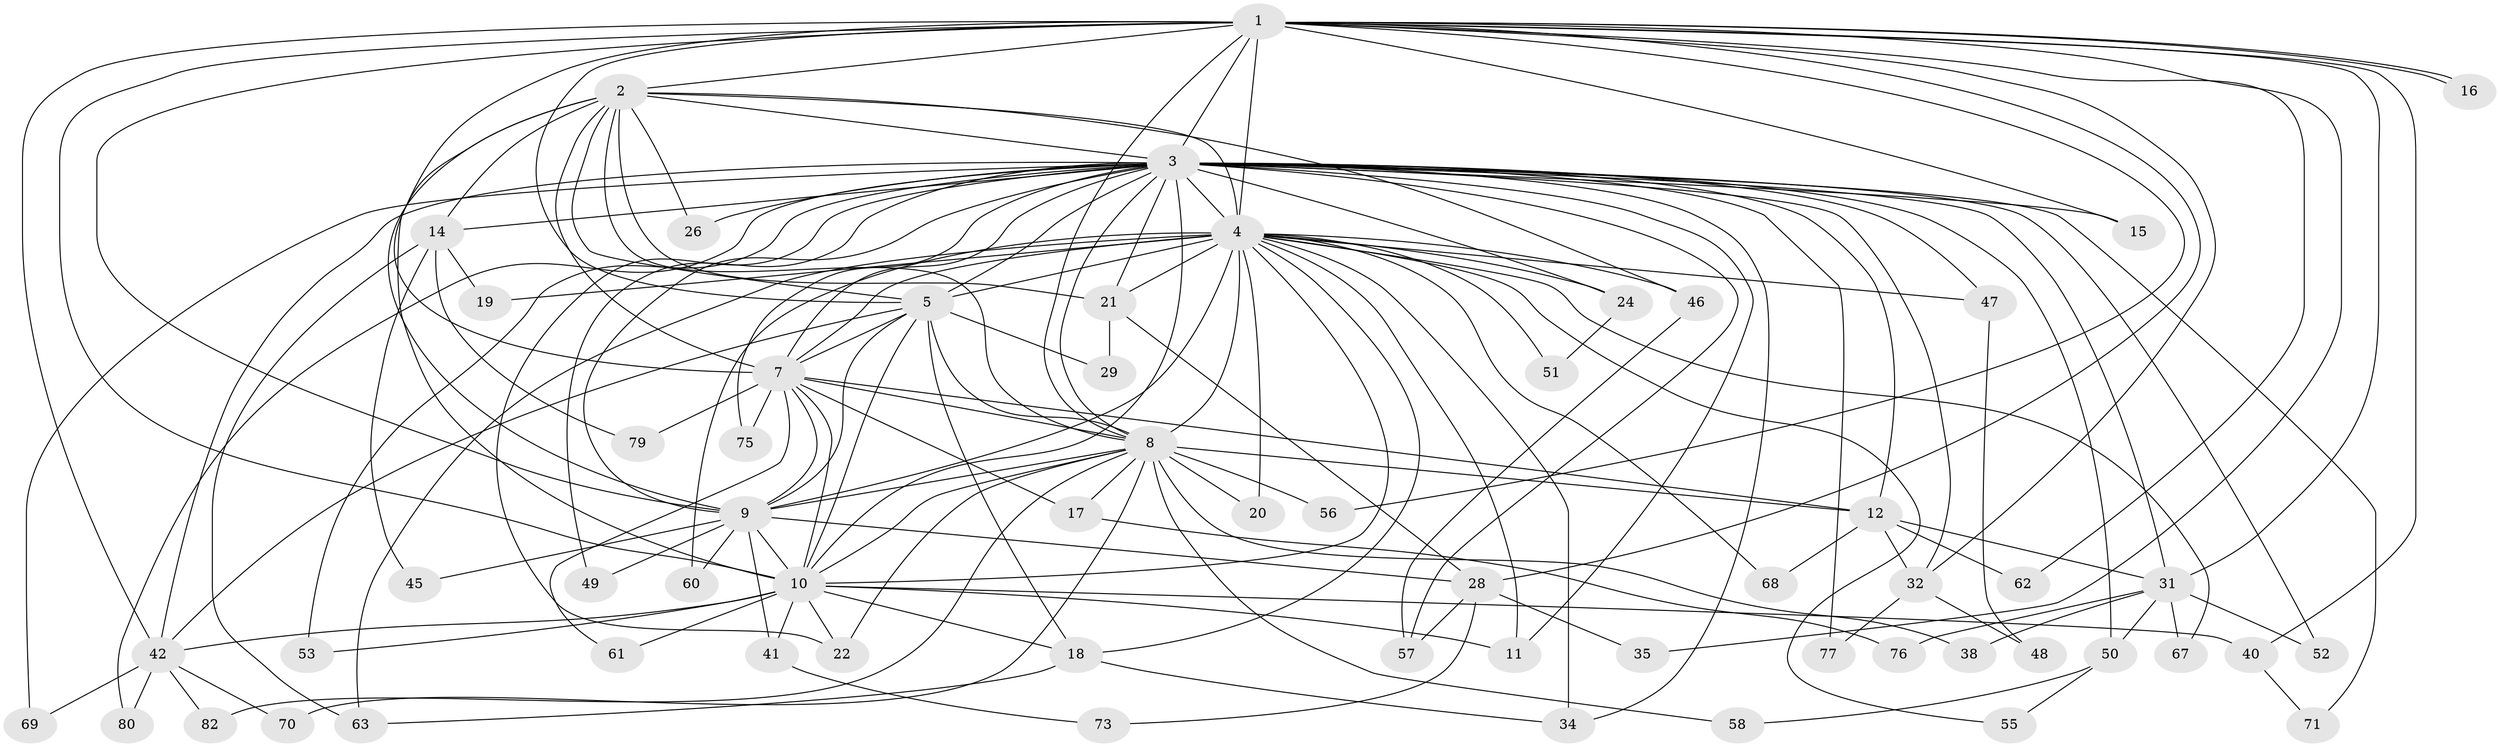 // Generated by graph-tools (version 1.1) at 2025/51/02/27/25 19:51:46]
// undirected, 61 vertices, 153 edges
graph export_dot {
graph [start="1"]
  node [color=gray90,style=filled];
  1 [super="+13"];
  2 [super="+66"];
  3 [super="+64"];
  4 [super="+6"];
  5 [super="+37"];
  7 [super="+33"];
  8 [super="+59"];
  9 [super="+54"];
  10 [super="+43"];
  11 [super="+27"];
  12 [super="+30"];
  14 [super="+23"];
  15;
  16;
  17;
  18 [super="+72"];
  19;
  20;
  21 [super="+25"];
  22 [super="+74"];
  24;
  26;
  28 [super="+39"];
  29;
  31 [super="+65"];
  32 [super="+44"];
  34 [super="+36"];
  35;
  38;
  40;
  41;
  42 [super="+78"];
  45;
  46 [super="+83"];
  47;
  48;
  49;
  50;
  51;
  52;
  53;
  55;
  56;
  57;
  58;
  60;
  61;
  62;
  63 [super="+81"];
  67;
  68;
  69;
  70;
  71;
  73;
  75;
  76;
  77;
  79;
  80;
  82;
  1 -- 2;
  1 -- 3 [weight=2];
  1 -- 4 [weight=2];
  1 -- 5;
  1 -- 7 [weight=2];
  1 -- 8;
  1 -- 9 [weight=2];
  1 -- 10 [weight=2];
  1 -- 15;
  1 -- 16;
  1 -- 16;
  1 -- 31;
  1 -- 32;
  1 -- 35;
  1 -- 40;
  1 -- 56;
  1 -- 62;
  1 -- 42;
  1 -- 28;
  2 -- 3;
  2 -- 4 [weight=2];
  2 -- 5;
  2 -- 7;
  2 -- 8;
  2 -- 9;
  2 -- 10 [weight=2];
  2 -- 14;
  2 -- 21;
  2 -- 26;
  2 -- 46;
  3 -- 4 [weight=2];
  3 -- 5;
  3 -- 7;
  3 -- 8;
  3 -- 9;
  3 -- 10;
  3 -- 11;
  3 -- 12;
  3 -- 14;
  3 -- 15;
  3 -- 21;
  3 -- 22;
  3 -- 24;
  3 -- 26;
  3 -- 32;
  3 -- 34;
  3 -- 42;
  3 -- 47;
  3 -- 49;
  3 -- 50;
  3 -- 52;
  3 -- 53;
  3 -- 57;
  3 -- 69;
  3 -- 71;
  3 -- 77;
  3 -- 80;
  3 -- 31;
  3 -- 75;
  4 -- 5 [weight=3];
  4 -- 7 [weight=2];
  4 -- 8 [weight=2];
  4 -- 9 [weight=2];
  4 -- 10 [weight=2];
  4 -- 34;
  4 -- 51;
  4 -- 55;
  4 -- 60;
  4 -- 63;
  4 -- 67;
  4 -- 68;
  4 -- 11;
  4 -- 19;
  4 -- 20;
  4 -- 24;
  4 -- 46;
  4 -- 47;
  4 -- 18;
  4 -- 21;
  5 -- 7;
  5 -- 8 [weight=2];
  5 -- 9;
  5 -- 10;
  5 -- 18;
  5 -- 29;
  5 -- 42;
  7 -- 8;
  7 -- 9;
  7 -- 10;
  7 -- 12;
  7 -- 17;
  7 -- 61;
  7 -- 79;
  7 -- 75;
  8 -- 9;
  8 -- 10;
  8 -- 17;
  8 -- 20;
  8 -- 22;
  8 -- 38;
  8 -- 56;
  8 -- 58;
  8 -- 70;
  8 -- 82;
  8 -- 12;
  9 -- 10;
  9 -- 28;
  9 -- 41;
  9 -- 45;
  9 -- 49;
  9 -- 60;
  10 -- 18;
  10 -- 40;
  10 -- 41;
  10 -- 61;
  10 -- 53;
  10 -- 42;
  10 -- 22;
  10 -- 11;
  12 -- 31;
  12 -- 68;
  12 -- 62;
  12 -- 32;
  14 -- 19 [weight=2];
  14 -- 79;
  14 -- 45;
  14 -- 63;
  17 -- 76;
  18 -- 34;
  18 -- 63;
  21 -- 28;
  21 -- 29;
  24 -- 51;
  28 -- 35;
  28 -- 57;
  28 -- 73;
  31 -- 38;
  31 -- 50;
  31 -- 52;
  31 -- 67;
  31 -- 76;
  32 -- 48;
  32 -- 77;
  40 -- 71;
  41 -- 73;
  42 -- 69;
  42 -- 70;
  42 -- 80;
  42 -- 82;
  46 -- 57;
  47 -- 48;
  50 -- 55;
  50 -- 58;
}
